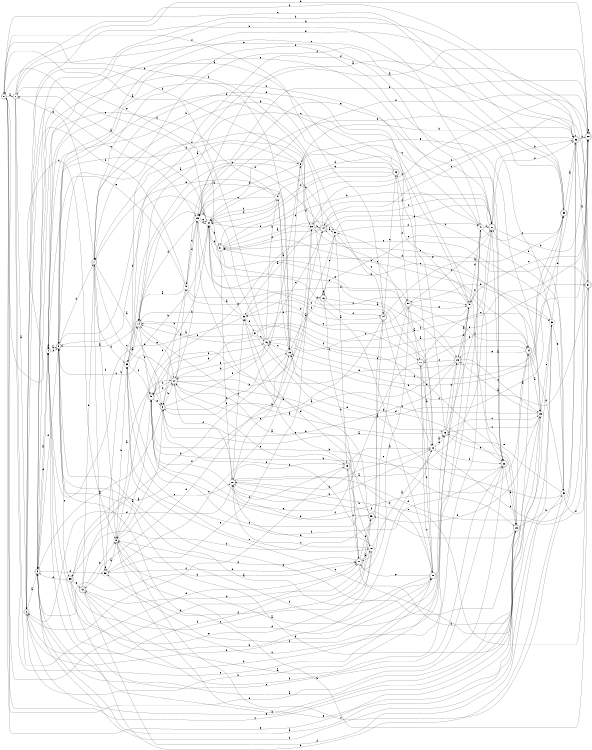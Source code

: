 digraph n45_2 {
__start0 [label="" shape="none"];

rankdir=LR;
size="8,5";

s0 [style="rounded,filled", color="black", fillcolor="white" shape="doublecircle", label="0"];
s1 [style="rounded,filled", color="black", fillcolor="white" shape="doublecircle", label="1"];
s2 [style="rounded,filled", color="black", fillcolor="white" shape="doublecircle", label="2"];
s3 [style="rounded,filled", color="black", fillcolor="white" shape="doublecircle", label="3"];
s4 [style="filled", color="black", fillcolor="white" shape="circle", label="4"];
s5 [style="rounded,filled", color="black", fillcolor="white" shape="doublecircle", label="5"];
s6 [style="filled", color="black", fillcolor="white" shape="circle", label="6"];
s7 [style="rounded,filled", color="black", fillcolor="white" shape="doublecircle", label="7"];
s8 [style="rounded,filled", color="black", fillcolor="white" shape="doublecircle", label="8"];
s9 [style="filled", color="black", fillcolor="white" shape="circle", label="9"];
s10 [style="rounded,filled", color="black", fillcolor="white" shape="doublecircle", label="10"];
s11 [style="rounded,filled", color="black", fillcolor="white" shape="doublecircle", label="11"];
s12 [style="filled", color="black", fillcolor="white" shape="circle", label="12"];
s13 [style="rounded,filled", color="black", fillcolor="white" shape="doublecircle", label="13"];
s14 [style="rounded,filled", color="black", fillcolor="white" shape="doublecircle", label="14"];
s15 [style="rounded,filled", color="black", fillcolor="white" shape="doublecircle", label="15"];
s16 [style="rounded,filled", color="black", fillcolor="white" shape="doublecircle", label="16"];
s17 [style="rounded,filled", color="black", fillcolor="white" shape="doublecircle", label="17"];
s18 [style="filled", color="black", fillcolor="white" shape="circle", label="18"];
s19 [style="rounded,filled", color="black", fillcolor="white" shape="doublecircle", label="19"];
s20 [style="filled", color="black", fillcolor="white" shape="circle", label="20"];
s21 [style="rounded,filled", color="black", fillcolor="white" shape="doublecircle", label="21"];
s22 [style="rounded,filled", color="black", fillcolor="white" shape="doublecircle", label="22"];
s23 [style="rounded,filled", color="black", fillcolor="white" shape="doublecircle", label="23"];
s24 [style="rounded,filled", color="black", fillcolor="white" shape="doublecircle", label="24"];
s25 [style="filled", color="black", fillcolor="white" shape="circle", label="25"];
s26 [style="rounded,filled", color="black", fillcolor="white" shape="doublecircle", label="26"];
s27 [style="rounded,filled", color="black", fillcolor="white" shape="doublecircle", label="27"];
s28 [style="rounded,filled", color="black", fillcolor="white" shape="doublecircle", label="28"];
s29 [style="filled", color="black", fillcolor="white" shape="circle", label="29"];
s30 [style="filled", color="black", fillcolor="white" shape="circle", label="30"];
s31 [style="rounded,filled", color="black", fillcolor="white" shape="doublecircle", label="31"];
s32 [style="filled", color="black", fillcolor="white" shape="circle", label="32"];
s33 [style="filled", color="black", fillcolor="white" shape="circle", label="33"];
s34 [style="filled", color="black", fillcolor="white" shape="circle", label="34"];
s35 [style="rounded,filled", color="black", fillcolor="white" shape="doublecircle", label="35"];
s36 [style="rounded,filled", color="black", fillcolor="white" shape="doublecircle", label="36"];
s37 [style="rounded,filled", color="black", fillcolor="white" shape="doublecircle", label="37"];
s38 [style="filled", color="black", fillcolor="white" shape="circle", label="38"];
s39 [style="filled", color="black", fillcolor="white" shape="circle", label="39"];
s40 [style="filled", color="black", fillcolor="white" shape="circle", label="40"];
s41 [style="filled", color="black", fillcolor="white" shape="circle", label="41"];
s42 [style="rounded,filled", color="black", fillcolor="white" shape="doublecircle", label="42"];
s43 [style="filled", color="black", fillcolor="white" shape="circle", label="43"];
s44 [style="rounded,filled", color="black", fillcolor="white" shape="doublecircle", label="44"];
s45 [style="rounded,filled", color="black", fillcolor="white" shape="doublecircle", label="45"];
s46 [style="filled", color="black", fillcolor="white" shape="circle", label="46"];
s47 [style="filled", color="black", fillcolor="white" shape="circle", label="47"];
s48 [style="filled", color="black", fillcolor="white" shape="circle", label="48"];
s49 [style="rounded,filled", color="black", fillcolor="white" shape="doublecircle", label="49"];
s50 [style="rounded,filled", color="black", fillcolor="white" shape="doublecircle", label="50"];
s51 [style="filled", color="black", fillcolor="white" shape="circle", label="51"];
s52 [style="filled", color="black", fillcolor="white" shape="circle", label="52"];
s53 [style="rounded,filled", color="black", fillcolor="white" shape="doublecircle", label="53"];
s54 [style="rounded,filled", color="black", fillcolor="white" shape="doublecircle", label="54"];
s55 [style="rounded,filled", color="black", fillcolor="white" shape="doublecircle", label="55"];
s0 -> s1 [label="a"];
s0 -> s17 [label="b"];
s0 -> s9 [label="c"];
s0 -> s15 [label="d"];
s0 -> s24 [label="e"];
s0 -> s54 [label="f"];
s1 -> s2 [label="a"];
s1 -> s21 [label="b"];
s1 -> s10 [label="c"];
s1 -> s17 [label="d"];
s1 -> s41 [label="e"];
s1 -> s36 [label="f"];
s2 -> s3 [label="a"];
s2 -> s26 [label="b"];
s2 -> s29 [label="c"];
s2 -> s28 [label="d"];
s2 -> s23 [label="e"];
s2 -> s53 [label="f"];
s3 -> s4 [label="a"];
s3 -> s17 [label="b"];
s3 -> s22 [label="c"];
s3 -> s52 [label="d"];
s3 -> s4 [label="e"];
s3 -> s54 [label="f"];
s4 -> s5 [label="a"];
s4 -> s36 [label="b"];
s4 -> s5 [label="c"];
s4 -> s13 [label="d"];
s4 -> s36 [label="e"];
s4 -> s4 [label="f"];
s5 -> s6 [label="a"];
s5 -> s7 [label="b"];
s5 -> s55 [label="c"];
s5 -> s3 [label="d"];
s5 -> s36 [label="e"];
s5 -> s16 [label="f"];
s6 -> s7 [label="a"];
s6 -> s2 [label="b"];
s6 -> s22 [label="c"];
s6 -> s38 [label="d"];
s6 -> s25 [label="e"];
s6 -> s29 [label="f"];
s7 -> s8 [label="a"];
s7 -> s22 [label="b"];
s7 -> s8 [label="c"];
s7 -> s33 [label="d"];
s7 -> s1 [label="e"];
s7 -> s52 [label="f"];
s8 -> s9 [label="a"];
s8 -> s27 [label="b"];
s8 -> s3 [label="c"];
s8 -> s15 [label="d"];
s8 -> s18 [label="e"];
s8 -> s6 [label="f"];
s9 -> s10 [label="a"];
s9 -> s33 [label="b"];
s9 -> s20 [label="c"];
s9 -> s10 [label="d"];
s9 -> s25 [label="e"];
s9 -> s7 [label="f"];
s10 -> s5 [label="a"];
s10 -> s7 [label="b"];
s10 -> s11 [label="c"];
s10 -> s34 [label="d"];
s10 -> s17 [label="e"];
s10 -> s2 [label="f"];
s11 -> s12 [label="a"];
s11 -> s10 [label="b"];
s11 -> s25 [label="c"];
s11 -> s48 [label="d"];
s11 -> s45 [label="e"];
s11 -> s24 [label="f"];
s12 -> s13 [label="a"];
s12 -> s20 [label="b"];
s12 -> s44 [label="c"];
s12 -> s28 [label="d"];
s12 -> s13 [label="e"];
s12 -> s22 [label="f"];
s13 -> s14 [label="a"];
s13 -> s26 [label="b"];
s13 -> s25 [label="c"];
s13 -> s7 [label="d"];
s13 -> s23 [label="e"];
s13 -> s21 [label="f"];
s14 -> s5 [label="a"];
s14 -> s15 [label="b"];
s14 -> s40 [label="c"];
s14 -> s45 [label="d"];
s14 -> s27 [label="e"];
s14 -> s23 [label="f"];
s15 -> s16 [label="a"];
s15 -> s6 [label="b"];
s15 -> s46 [label="c"];
s15 -> s55 [label="d"];
s15 -> s42 [label="e"];
s15 -> s47 [label="f"];
s16 -> s12 [label="a"];
s16 -> s17 [label="b"];
s16 -> s21 [label="c"];
s16 -> s16 [label="d"];
s16 -> s32 [label="e"];
s16 -> s54 [label="f"];
s17 -> s18 [label="a"];
s17 -> s25 [label="b"];
s17 -> s50 [label="c"];
s17 -> s9 [label="d"];
s17 -> s39 [label="e"];
s17 -> s53 [label="f"];
s18 -> s12 [label="a"];
s18 -> s19 [label="b"];
s18 -> s20 [label="c"];
s18 -> s20 [label="d"];
s18 -> s4 [label="e"];
s18 -> s52 [label="f"];
s19 -> s12 [label="a"];
s19 -> s20 [label="b"];
s19 -> s17 [label="c"];
s19 -> s10 [label="d"];
s19 -> s39 [label="e"];
s19 -> s2 [label="f"];
s20 -> s21 [label="a"];
s20 -> s12 [label="b"];
s20 -> s39 [label="c"];
s20 -> s2 [label="d"];
s20 -> s15 [label="e"];
s20 -> s27 [label="f"];
s21 -> s22 [label="a"];
s21 -> s36 [label="b"];
s21 -> s50 [label="c"];
s21 -> s28 [label="d"];
s21 -> s29 [label="e"];
s21 -> s36 [label="f"];
s22 -> s23 [label="a"];
s22 -> s45 [label="b"];
s22 -> s32 [label="c"];
s22 -> s15 [label="d"];
s22 -> s0 [label="e"];
s22 -> s33 [label="f"];
s23 -> s24 [label="a"];
s23 -> s36 [label="b"];
s23 -> s0 [label="c"];
s23 -> s5 [label="d"];
s23 -> s3 [label="e"];
s23 -> s20 [label="f"];
s24 -> s25 [label="a"];
s24 -> s14 [label="b"];
s24 -> s31 [label="c"];
s24 -> s43 [label="d"];
s24 -> s26 [label="e"];
s24 -> s45 [label="f"];
s25 -> s26 [label="a"];
s25 -> s5 [label="b"];
s25 -> s13 [label="c"];
s25 -> s53 [label="d"];
s25 -> s30 [label="e"];
s25 -> s46 [label="f"];
s26 -> s27 [label="a"];
s26 -> s8 [label="b"];
s26 -> s25 [label="c"];
s26 -> s40 [label="d"];
s26 -> s34 [label="e"];
s26 -> s11 [label="f"];
s27 -> s28 [label="a"];
s27 -> s44 [label="b"];
s27 -> s5 [label="c"];
s27 -> s45 [label="d"];
s27 -> s19 [label="e"];
s27 -> s48 [label="f"];
s28 -> s29 [label="a"];
s28 -> s29 [label="b"];
s28 -> s40 [label="c"];
s28 -> s20 [label="d"];
s28 -> s28 [label="e"];
s28 -> s34 [label="f"];
s29 -> s27 [label="a"];
s29 -> s30 [label="b"];
s29 -> s34 [label="c"];
s29 -> s14 [label="d"];
s29 -> s34 [label="e"];
s29 -> s48 [label="f"];
s30 -> s3 [label="a"];
s30 -> s3 [label="b"];
s30 -> s31 [label="c"];
s30 -> s35 [label="d"];
s30 -> s43 [label="e"];
s30 -> s7 [label="f"];
s31 -> s32 [label="a"];
s31 -> s41 [label="b"];
s31 -> s28 [label="c"];
s31 -> s34 [label="d"];
s31 -> s26 [label="e"];
s31 -> s20 [label="f"];
s32 -> s19 [label="a"];
s32 -> s33 [label="b"];
s32 -> s50 [label="c"];
s32 -> s21 [label="d"];
s32 -> s52 [label="e"];
s32 -> s41 [label="f"];
s33 -> s14 [label="a"];
s33 -> s34 [label="b"];
s33 -> s30 [label="c"];
s33 -> s35 [label="d"];
s33 -> s18 [label="e"];
s33 -> s45 [label="f"];
s34 -> s1 [label="a"];
s34 -> s11 [label="b"];
s34 -> s9 [label="c"];
s34 -> s31 [label="d"];
s34 -> s0 [label="e"];
s34 -> s5 [label="f"];
s35 -> s36 [label="a"];
s35 -> s3 [label="b"];
s35 -> s0 [label="c"];
s35 -> s46 [label="d"];
s35 -> s15 [label="e"];
s35 -> s29 [label="f"];
s36 -> s37 [label="a"];
s36 -> s6 [label="b"];
s36 -> s44 [label="c"];
s36 -> s28 [label="d"];
s36 -> s45 [label="e"];
s36 -> s9 [label="f"];
s37 -> s33 [label="a"];
s37 -> s5 [label="b"];
s37 -> s38 [label="c"];
s37 -> s31 [label="d"];
s37 -> s20 [label="e"];
s37 -> s15 [label="f"];
s38 -> s39 [label="a"];
s38 -> s44 [label="b"];
s38 -> s24 [label="c"];
s38 -> s5 [label="d"];
s38 -> s34 [label="e"];
s38 -> s21 [label="f"];
s39 -> s34 [label="a"];
s39 -> s14 [label="b"];
s39 -> s40 [label="c"];
s39 -> s4 [label="d"];
s39 -> s1 [label="e"];
s39 -> s51 [label="f"];
s40 -> s26 [label="a"];
s40 -> s41 [label="b"];
s40 -> s46 [label="c"];
s40 -> s34 [label="d"];
s40 -> s49 [label="e"];
s40 -> s9 [label="f"];
s41 -> s42 [label="a"];
s41 -> s5 [label="b"];
s41 -> s35 [label="c"];
s41 -> s40 [label="d"];
s41 -> s4 [label="e"];
s41 -> s21 [label="f"];
s42 -> s27 [label="a"];
s42 -> s7 [label="b"];
s42 -> s40 [label="c"];
s42 -> s43 [label="d"];
s42 -> s9 [label="e"];
s42 -> s22 [label="f"];
s43 -> s8 [label="a"];
s43 -> s4 [label="b"];
s43 -> s44 [label="c"];
s43 -> s37 [label="d"];
s43 -> s13 [label="e"];
s43 -> s21 [label="f"];
s44 -> s32 [label="a"];
s44 -> s4 [label="b"];
s44 -> s21 [label="c"];
s44 -> s31 [label="d"];
s44 -> s45 [label="e"];
s44 -> s48 [label="f"];
s45 -> s9 [label="a"];
s45 -> s23 [label="b"];
s45 -> s19 [label="c"];
s45 -> s27 [label="d"];
s45 -> s8 [label="e"];
s45 -> s46 [label="f"];
s46 -> s0 [label="a"];
s46 -> s47 [label="b"];
s46 -> s44 [label="c"];
s46 -> s27 [label="d"];
s46 -> s27 [label="e"];
s46 -> s14 [label="f"];
s47 -> s15 [label="a"];
s47 -> s3 [label="b"];
s47 -> s29 [label="c"];
s47 -> s34 [label="d"];
s47 -> s7 [label="e"];
s47 -> s34 [label="f"];
s48 -> s14 [label="a"];
s48 -> s8 [label="b"];
s48 -> s29 [label="c"];
s48 -> s22 [label="d"];
s48 -> s4 [label="e"];
s48 -> s2 [label="f"];
s49 -> s3 [label="a"];
s49 -> s5 [label="b"];
s49 -> s31 [label="c"];
s49 -> s34 [label="d"];
s49 -> s47 [label="e"];
s49 -> s50 [label="f"];
s50 -> s11 [label="a"];
s50 -> s17 [label="b"];
s50 -> s39 [label="c"];
s50 -> s30 [label="d"];
s50 -> s40 [label="e"];
s50 -> s24 [label="f"];
s51 -> s37 [label="a"];
s51 -> s8 [label="b"];
s51 -> s46 [label="c"];
s51 -> s14 [label="d"];
s51 -> s13 [label="e"];
s51 -> s28 [label="f"];
s52 -> s9 [label="a"];
s52 -> s14 [label="b"];
s52 -> s38 [label="c"];
s52 -> s17 [label="d"];
s52 -> s52 [label="e"];
s52 -> s41 [label="f"];
s53 -> s27 [label="a"];
s53 -> s20 [label="b"];
s53 -> s33 [label="c"];
s53 -> s42 [label="d"];
s53 -> s29 [label="e"];
s53 -> s54 [label="f"];
s54 -> s35 [label="a"];
s54 -> s8 [label="b"];
s54 -> s49 [label="c"];
s54 -> s55 [label="d"];
s54 -> s12 [label="e"];
s54 -> s39 [label="f"];
s55 -> s23 [label="a"];
s55 -> s12 [label="b"];
s55 -> s18 [label="c"];
s55 -> s3 [label="d"];
s55 -> s42 [label="e"];
s55 -> s38 [label="f"];

}